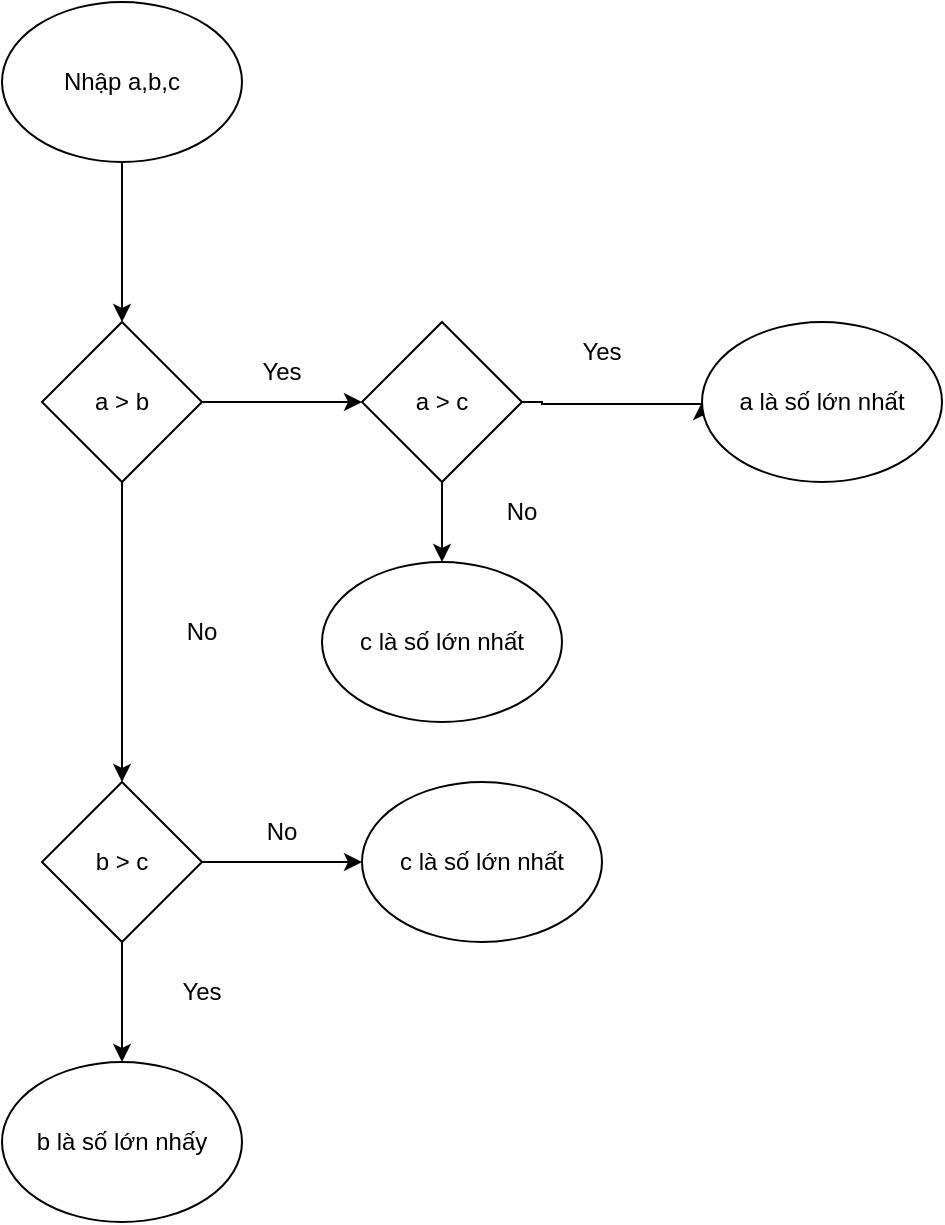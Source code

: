 <mxfile version="25.0.1">
  <diagram id="C5RBs43oDa-KdzZeNtuy" name="Page-1">
    <mxGraphModel grid="1" page="1" gridSize="10" guides="1" tooltips="1" connect="1" arrows="1" fold="1" pageScale="1" pageWidth="827" pageHeight="1169" math="0" shadow="0">
      <root>
        <mxCell id="WIyWlLk6GJQsqaUBKTNV-0" />
        <mxCell id="WIyWlLk6GJQsqaUBKTNV-1" parent="WIyWlLk6GJQsqaUBKTNV-0" />
        <mxCell id="Hglt5h6UUslrc81l_CPJ-36" value="" style="edgeStyle=orthogonalEdgeStyle;rounded=0;orthogonalLoop=1;jettySize=auto;html=1;" edge="1" parent="WIyWlLk6GJQsqaUBKTNV-1" source="Hglt5h6UUslrc81l_CPJ-34" target="Hglt5h6UUslrc81l_CPJ-35">
          <mxGeometry relative="1" as="geometry" />
        </mxCell>
        <mxCell id="Hglt5h6UUslrc81l_CPJ-34" value="Nhập a,b,c" style="ellipse;whiteSpace=wrap;html=1;" vertex="1" parent="WIyWlLk6GJQsqaUBKTNV-1">
          <mxGeometry x="330" y="40" width="120" height="80" as="geometry" />
        </mxCell>
        <mxCell id="Hglt5h6UUslrc81l_CPJ-38" value="" style="edgeStyle=orthogonalEdgeStyle;rounded=0;orthogonalLoop=1;jettySize=auto;html=1;" edge="1" parent="WIyWlLk6GJQsqaUBKTNV-1" source="Hglt5h6UUslrc81l_CPJ-35" target="Hglt5h6UUslrc81l_CPJ-37">
          <mxGeometry relative="1" as="geometry" />
        </mxCell>
        <mxCell id="Hglt5h6UUslrc81l_CPJ-44" value="" style="edgeStyle=orthogonalEdgeStyle;rounded=0;orthogonalLoop=1;jettySize=auto;html=1;" edge="1" parent="WIyWlLk6GJQsqaUBKTNV-1" source="Hglt5h6UUslrc81l_CPJ-35" target="Hglt5h6UUslrc81l_CPJ-43">
          <mxGeometry relative="1" as="geometry" />
        </mxCell>
        <mxCell id="Hglt5h6UUslrc81l_CPJ-35" value="a &amp;gt; b" style="rhombus;whiteSpace=wrap;html=1;" vertex="1" parent="WIyWlLk6GJQsqaUBKTNV-1">
          <mxGeometry x="350" y="200" width="80" height="80" as="geometry" />
        </mxCell>
        <mxCell id="Hglt5h6UUslrc81l_CPJ-39" style="edgeStyle=orthogonalEdgeStyle;rounded=0;orthogonalLoop=1;jettySize=auto;html=1;entryX=0;entryY=0.5;entryDx=0;entryDy=0;" edge="1" parent="WIyWlLk6GJQsqaUBKTNV-1" source="Hglt5h6UUslrc81l_CPJ-37" target="Hglt5h6UUslrc81l_CPJ-40">
          <mxGeometry relative="1" as="geometry">
            <mxPoint x="610" y="240" as="targetPoint" />
            <Array as="points">
              <mxPoint x="600" y="240" />
              <mxPoint x="600" y="241" />
            </Array>
          </mxGeometry>
        </mxCell>
        <mxCell id="Hglt5h6UUslrc81l_CPJ-42" value="" style="edgeStyle=orthogonalEdgeStyle;rounded=0;orthogonalLoop=1;jettySize=auto;html=1;" edge="1" parent="WIyWlLk6GJQsqaUBKTNV-1" source="Hglt5h6UUslrc81l_CPJ-37" target="Hglt5h6UUslrc81l_CPJ-41">
          <mxGeometry relative="1" as="geometry" />
        </mxCell>
        <mxCell id="Hglt5h6UUslrc81l_CPJ-37" value="a &amp;gt; c" style="rhombus;whiteSpace=wrap;html=1;" vertex="1" parent="WIyWlLk6GJQsqaUBKTNV-1">
          <mxGeometry x="510" y="200" width="80" height="80" as="geometry" />
        </mxCell>
        <mxCell id="Hglt5h6UUslrc81l_CPJ-40" value="a là số lớn nhất" style="ellipse;whiteSpace=wrap;html=1;" vertex="1" parent="WIyWlLk6GJQsqaUBKTNV-1">
          <mxGeometry x="680" y="200" width="120" height="80" as="geometry" />
        </mxCell>
        <mxCell id="Hglt5h6UUslrc81l_CPJ-41" value="c là số lớn nhất" style="ellipse;whiteSpace=wrap;html=1;" vertex="1" parent="WIyWlLk6GJQsqaUBKTNV-1">
          <mxGeometry x="490" y="320" width="120" height="80" as="geometry" />
        </mxCell>
        <mxCell id="Hglt5h6UUslrc81l_CPJ-46" value="" style="edgeStyle=orthogonalEdgeStyle;rounded=0;orthogonalLoop=1;jettySize=auto;html=1;" edge="1" parent="WIyWlLk6GJQsqaUBKTNV-1" source="Hglt5h6UUslrc81l_CPJ-43" target="Hglt5h6UUslrc81l_CPJ-45">
          <mxGeometry relative="1" as="geometry" />
        </mxCell>
        <mxCell id="Hglt5h6UUslrc81l_CPJ-48" value="" style="edgeStyle=orthogonalEdgeStyle;rounded=0;orthogonalLoop=1;jettySize=auto;html=1;" edge="1" parent="WIyWlLk6GJQsqaUBKTNV-1" source="Hglt5h6UUslrc81l_CPJ-43" target="Hglt5h6UUslrc81l_CPJ-47">
          <mxGeometry relative="1" as="geometry" />
        </mxCell>
        <mxCell id="Hglt5h6UUslrc81l_CPJ-43" value="b &amp;gt; c" style="rhombus;whiteSpace=wrap;html=1;" vertex="1" parent="WIyWlLk6GJQsqaUBKTNV-1">
          <mxGeometry x="350" y="430" width="80" height="80" as="geometry" />
        </mxCell>
        <mxCell id="Hglt5h6UUslrc81l_CPJ-45" value="c là số lớn nhất" style="ellipse;whiteSpace=wrap;html=1;" vertex="1" parent="WIyWlLk6GJQsqaUBKTNV-1">
          <mxGeometry x="510" y="430" width="120" height="80" as="geometry" />
        </mxCell>
        <mxCell id="Hglt5h6UUslrc81l_CPJ-47" value="b là số lớn nhấy" style="ellipse;whiteSpace=wrap;html=1;" vertex="1" parent="WIyWlLk6GJQsqaUBKTNV-1">
          <mxGeometry x="330" y="570" width="120" height="80" as="geometry" />
        </mxCell>
        <mxCell id="Hglt5h6UUslrc81l_CPJ-49" value="Yes" style="text;html=1;align=center;verticalAlign=middle;whiteSpace=wrap;rounded=0;" vertex="1" parent="WIyWlLk6GJQsqaUBKTNV-1">
          <mxGeometry x="400" y="520" width="60" height="30" as="geometry" />
        </mxCell>
        <mxCell id="Hglt5h6UUslrc81l_CPJ-51" value="No" style="text;html=1;align=center;verticalAlign=middle;whiteSpace=wrap;rounded=0;" vertex="1" parent="WIyWlLk6GJQsqaUBKTNV-1">
          <mxGeometry x="440" y="440" width="60" height="30" as="geometry" />
        </mxCell>
        <mxCell id="Hglt5h6UUslrc81l_CPJ-52" value="No" style="text;html=1;align=center;verticalAlign=middle;whiteSpace=wrap;rounded=0;" vertex="1" parent="WIyWlLk6GJQsqaUBKTNV-1">
          <mxGeometry x="560" y="280" width="60" height="30" as="geometry" />
        </mxCell>
        <mxCell id="Hglt5h6UUslrc81l_CPJ-53" value="Yes" style="text;html=1;align=center;verticalAlign=middle;whiteSpace=wrap;rounded=0;" vertex="1" parent="WIyWlLk6GJQsqaUBKTNV-1">
          <mxGeometry x="440" y="210" width="60" height="30" as="geometry" />
        </mxCell>
        <mxCell id="Hglt5h6UUslrc81l_CPJ-54" value="Yes" style="text;html=1;align=center;verticalAlign=middle;whiteSpace=wrap;rounded=0;" vertex="1" parent="WIyWlLk6GJQsqaUBKTNV-1">
          <mxGeometry x="600" y="200" width="60" height="30" as="geometry" />
        </mxCell>
        <mxCell id="Hglt5h6UUslrc81l_CPJ-55" value="No" style="text;html=1;align=center;verticalAlign=middle;whiteSpace=wrap;rounded=0;" vertex="1" parent="WIyWlLk6GJQsqaUBKTNV-1">
          <mxGeometry x="400" y="340" width="60" height="30" as="geometry" />
        </mxCell>
      </root>
    </mxGraphModel>
  </diagram>
</mxfile>
